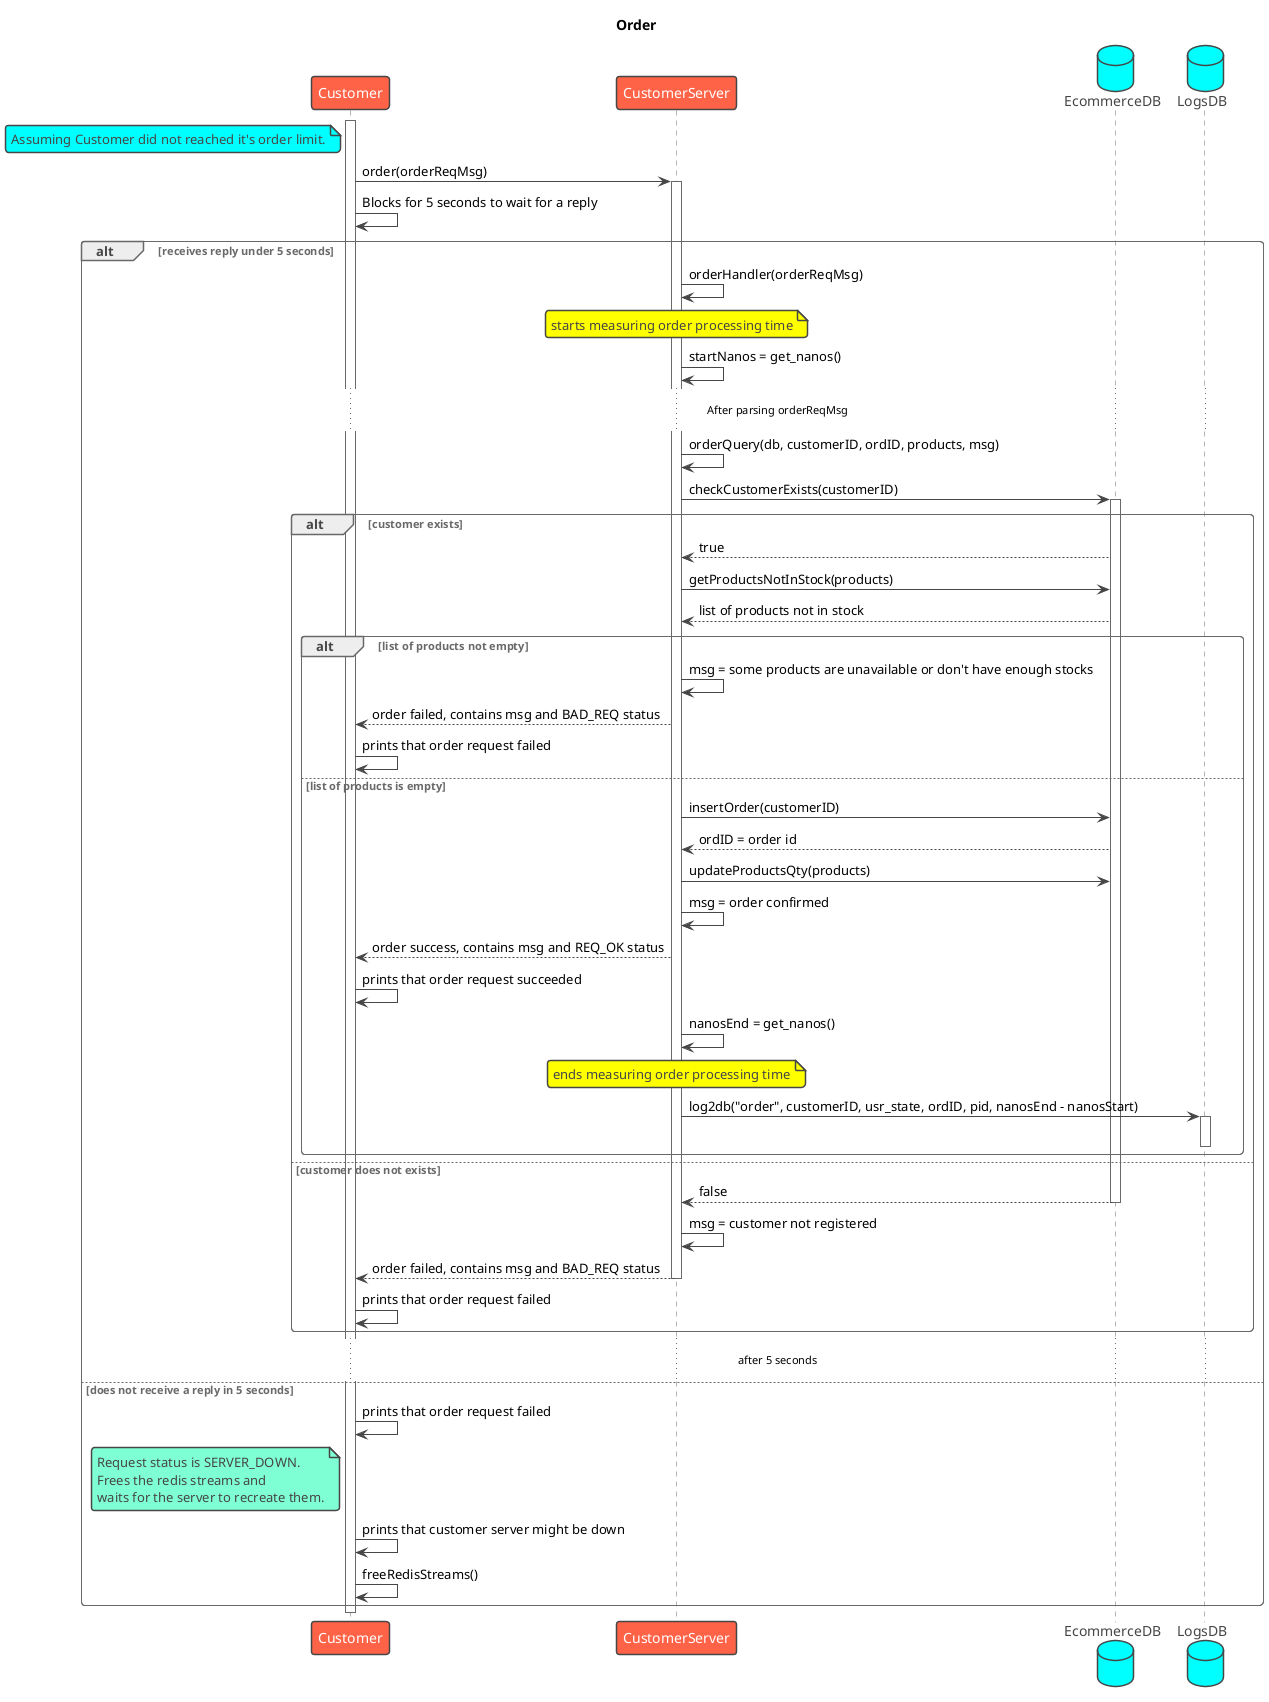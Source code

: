 @startuml
!theme vibrant

title Order

participant Customer as c
participant CustomerServer as cs
database EcommerceDB as edb
database LogsDB as ldb

note left of c #aqua
Assuming Customer did not reached it's order limit.
end note

activate c
c -> cs : order(orderReqMsg)
activate cs
c -> c  : Blocks for 5 seconds to wait for a reply
alt receives reply under 5 seconds
    cs -> cs : orderHandler(orderReqMsg)

    note over cs #yellow
    starts measuring order processing time
    end note
    cs -> cs  : startNanos = get_nanos()
    ...After parsing orderReqMsg...
    cs -> cs  : orderQuery(db, customerID, ordID, products, msg)
    cs -> edb : checkCustomerExists(customerID)
    activate edb
    alt customer exists
        edb --> cs : true
        cs -> edb : getProductsNotInStock(products)
        edb --> cs : list of products not in stock
        alt list of products not empty
            cs -> cs : msg = some products are unavailable or don't have enough stocks
            cs --> c : order failed, contains msg and BAD_REQ status
            c -> c : prints that order request failed
        else list of products is empty
            cs -> edb : insertOrder(customerID)
            edb --> cs : ordID = order id
            cs -> edb : updateProductsQty(products)
            cs -> cs : msg = order confirmed
            cs --> c : order success, contains msg and REQ_OK status
            c -> c : prints that order request succeeded
            cs -> cs : nanosEnd = get_nanos()
            note over cs #yellow
            ends measuring order processing time
            end note
            cs -> ldb : log2db("order", customerID, usr_state, ordID, pid, nanosEnd - nanosStart)
            activate ldb
            deactivate ldb
        end
    else customer does not exists
        edb --> cs : false
        deactivate edb
        cs -> cs : msg = customer not registered
        cs --> c : order failed, contains msg and BAD_REQ status
        deactivate cs
        c -> c : prints that order request failed
    end

... after 5 seconds ...  
else does not receive a reply in 5 seconds
    c -> c : prints that order request failed
    note left of c
    Request status is SERVER_DOWN.
    Frees the redis streams and 
    waits for the server to recreate them.
    end note
    c -> c : prints that customer server might be down
    c -> c : freeRedisStreams()
end
deactivate c
@enduml

